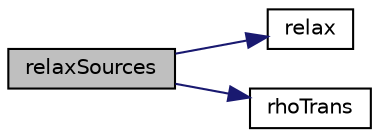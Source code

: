 digraph "relaxSources"
{
  bgcolor="transparent";
  edge [fontname="Helvetica",fontsize="10",labelfontname="Helvetica",labelfontsize="10"];
  node [fontname="Helvetica",fontsize="10",shape=record];
  rankdir="LR";
  Node1 [label="relaxSources",height=0.2,width=0.4,color="black", fillcolor="grey75", style="filled", fontcolor="black"];
  Node1 -> Node2 [color="midnightblue",fontsize="10",style="solid",fontname="Helvetica"];
  Node2 [label="relax",height=0.2,width=0.4,color="black",URL="$a02997.html#ae7e2b1e87cf8932eba1e615fb13c3a2c"];
  Node1 -> Node3 [color="midnightblue",fontsize="10",style="solid",fontname="Helvetica"];
  Node3 [label="rhoTrans",height=0.2,width=0.4,color="black",URL="$a02079.html#a8f3a41d4b29f763a2e40ad8164289432",tooltip="Mass. "];
}
